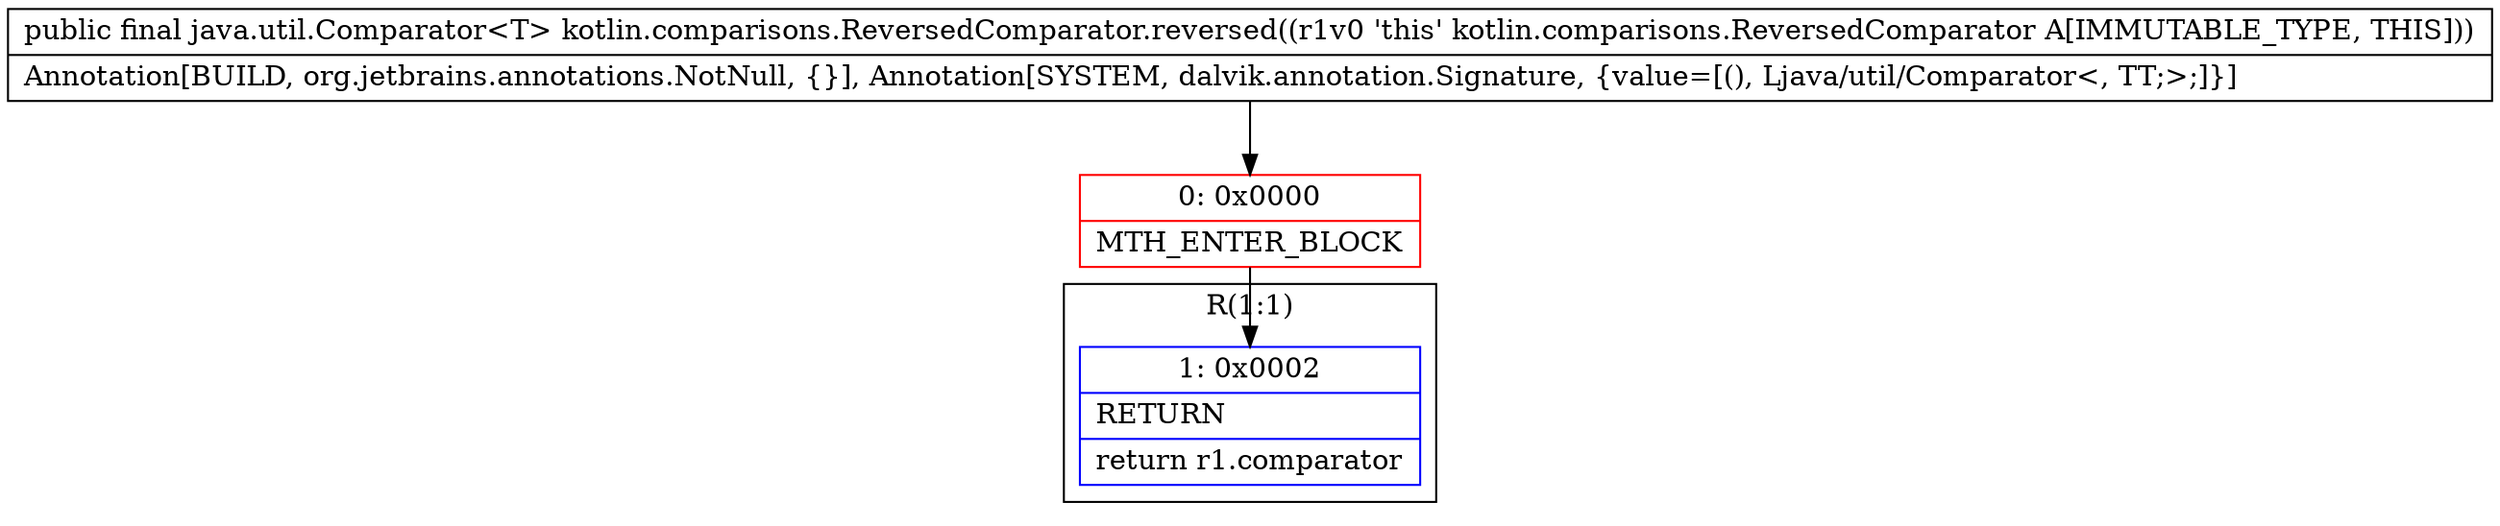 digraph "CFG forkotlin.comparisons.ReversedComparator.reversed()Ljava\/util\/Comparator;" {
subgraph cluster_Region_426168532 {
label = "R(1:1)";
node [shape=record,color=blue];
Node_1 [shape=record,label="{1\:\ 0x0002|RETURN\l|return r1.comparator\l}"];
}
Node_0 [shape=record,color=red,label="{0\:\ 0x0000|MTH_ENTER_BLOCK\l}"];
MethodNode[shape=record,label="{public final java.util.Comparator\<T\> kotlin.comparisons.ReversedComparator.reversed((r1v0 'this' kotlin.comparisons.ReversedComparator A[IMMUTABLE_TYPE, THIS]))  | Annotation[BUILD, org.jetbrains.annotations.NotNull, \{\}], Annotation[SYSTEM, dalvik.annotation.Signature, \{value=[(), Ljava\/util\/Comparator\<, TT;\>;]\}]\l}"];
MethodNode -> Node_0;
Node_0 -> Node_1;
}

